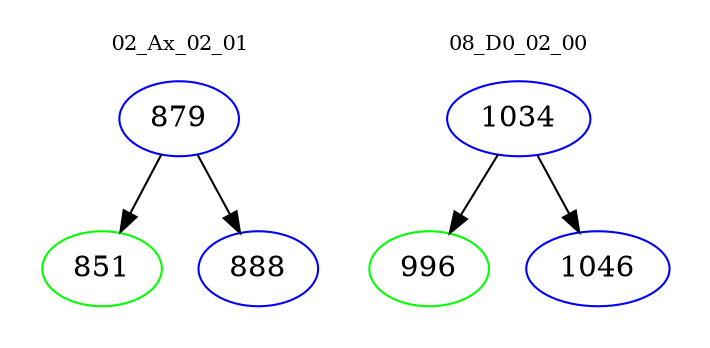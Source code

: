 digraph{
subgraph cluster_0 {
color = white
label = "02_Ax_02_01";
fontsize=10;
T0_879 [label="879", color="blue"]
T0_879 -> T0_851 [color="black"]
T0_851 [label="851", color="green"]
T0_879 -> T0_888 [color="black"]
T0_888 [label="888", color="blue"]
}
subgraph cluster_1 {
color = white
label = "08_D0_02_00";
fontsize=10;
T1_1034 [label="1034", color="blue"]
T1_1034 -> T1_996 [color="black"]
T1_996 [label="996", color="green"]
T1_1034 -> T1_1046 [color="black"]
T1_1046 [label="1046", color="blue"]
}
}
